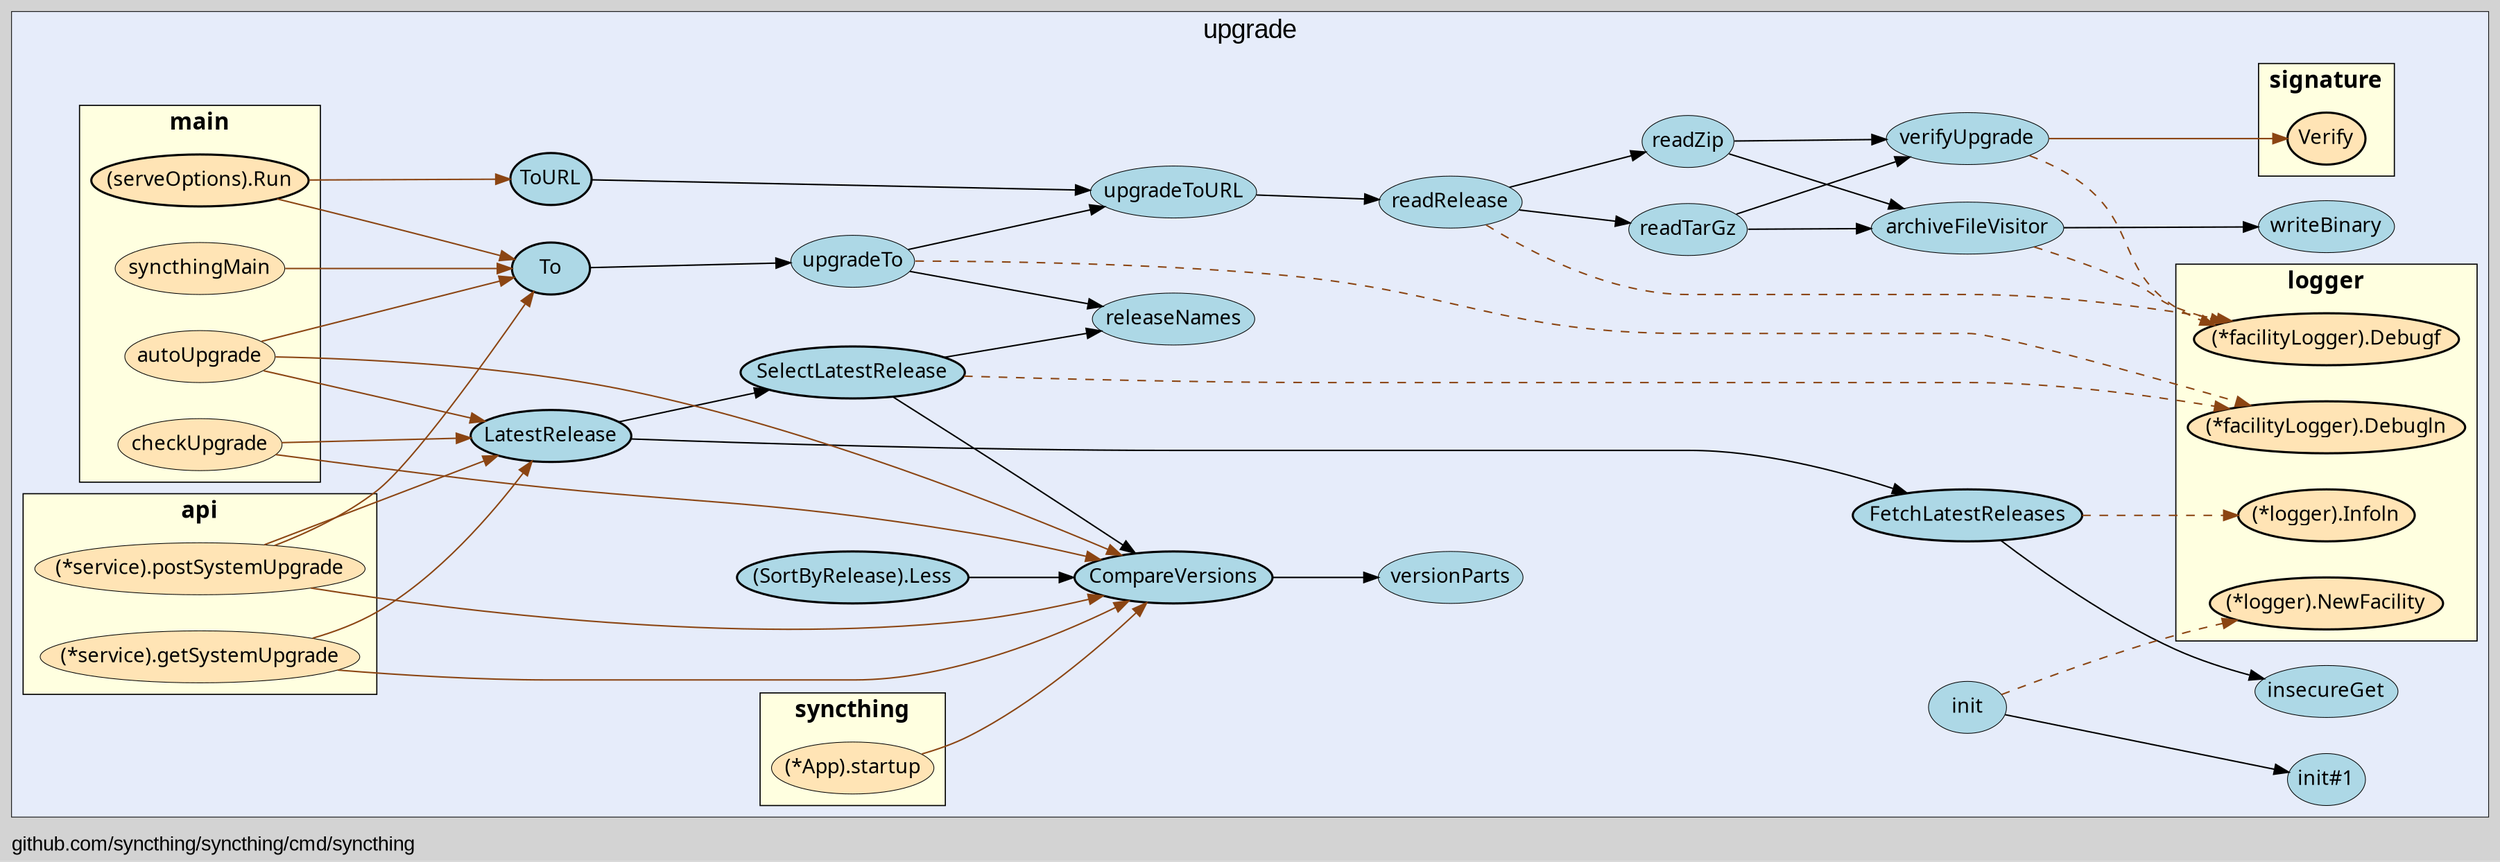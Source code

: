 digraph gocallvis {
    label="github.com/syncthing/syncthing/cmd/syncthing";
    labeljust="l";
    fontname="Arial";
    fontsize="14";
    rankdir="LR";
    bgcolor="lightgray";
    style="solid";
    penwidth="0.5";
    pad="0.0";
    nodesep="0.35";

    node [shape="ellipse" style="filled" fillcolor="honeydew" fontname="Verdana" penwidth="1.0" margin="0.05,0.0"];
    edge [minlen="2"]

    subgraph "cluster_focus" {
        bgcolor="#e6ecfa";
label="upgrade";
labelloc="t";
labeljust="c";
fontsize="18";
        
        "github.com/syncthing/syncthing/lib/upgrade.CompareVersions" [ fillcolor="lightblue" label="CompareVersions" penwidth="1.5" tooltip="github.com/syncthing/syncthing/lib/upgrade.CompareVersions | defined in upgrade_common.go:100\nat upgrade_common.go:101: calling [github.com/syncthing/syncthing/lib/upgrade.versionParts]\nat upgrade_common.go:102: calling [github.com/syncthing/syncthing/lib/upgrade.versionParts]" ]
        "github.com/syncthing/syncthing/lib/upgrade.versionParts" [ penwidth="0.5" tooltip="github.com/syncthing/syncthing/lib/upgrade.versionParts | defined in upgrade_common.go:202" fillcolor="lightblue" label="versionParts" ]
        "(github.com/syncthing/syncthing/lib/upgrade.SortByRelease).Less" [ label="(SortByRelease).Less" penwidth="1.5" tooltip="(github.com/syncthing/syncthing/lib/upgrade.SortByRelease).Less | defined in upgrade_supported.go:119\nat upgrade_supported.go:120: calling [github.com/syncthing/syncthing/lib/upgrade.CompareVersions]" fillcolor="lightblue" ]
        "github.com/syncthing/syncthing/lib/upgrade.FetchLatestReleases" [ fillcolor="lightblue" label="FetchLatestReleases" penwidth="1.5" tooltip="github.com/syncthing/syncthing/lib/upgrade.FetchLatestReleases | defined in upgrade_supported.go:90\nat upgrade_supported.go:104: calling [(*github.com/syncthing/syncthing/lib/logger.logger).Infoln]\nat upgrade_supported.go:97: calling [(*github.com/syncthing/syncthing/lib/logger.logger).Infoln]\nat upgrade_supported.go:93: calling [(*github.com/syncthing/syncthing/lib/logger.logger).Infoln]\nat upgrade_supported.go:91: calling [github.com/syncthing/syncthing/lib/upgrade.insecureGet]" ]
        "github.com/syncthing/syncthing/lib/upgrade.insecureGet" [ penwidth="0.5" tooltip="github.com/syncthing/syncthing/lib/upgrade.insecureGet | defined in upgrade_supported.go:78" fillcolor="lightblue" label="insecureGet" ]
        "github.com/syncthing/syncthing/lib/upgrade.LatestRelease" [ fillcolor="lightblue" label="LatestRelease" penwidth="1.5" tooltip="github.com/syncthing/syncthing/lib/upgrade.LatestRelease | defined in upgrade_supported.go:123\nat upgrade_supported.go:125: calling [github.com/syncthing/syncthing/lib/upgrade.SelectLatestRelease]\nat upgrade_supported.go:124: calling [github.com/syncthing/syncthing/lib/upgrade.FetchLatestReleases]" ]
        "github.com/syncthing/syncthing/lib/upgrade.SelectLatestRelease" [ fillcolor="lightblue" label="SelectLatestRelease" penwidth="1.5" tooltip="github.com/syncthing/syncthing/lib/upgrade.SelectLatestRelease | defined in upgrade_supported.go:128\nat upgrade_supported.go:138: calling [github.com/syncthing/syncthing/lib/upgrade.CompareVersions]\nat upgrade_supported.go:142: calling [github.com/syncthing/syncthing/lib/upgrade.CompareVersions]\nat upgrade_supported.go:148: calling [(*github.com/syncthing/syncthing/lib/logger.facilityLogger).Debugln]\nat upgrade_supported.go:159: calling [(*github.com/syncthing/syncthing/lib/logger.facilityLogger).Debugln]\nat upgrade_supported.go:152: calling [github.com/syncthing/syncthing/lib/upgrade.releaseNames]" ]
        "github.com/syncthing/syncthing/lib/upgrade.releaseNames" [ label="releaseNames" penwidth="0.5" tooltip="github.com/syncthing/syncthing/lib/upgrade.releaseNames | defined in upgrade_common.go:234" fillcolor="lightblue" ]
        "github.com/syncthing/syncthing/lib/upgrade.upgradeTo" [ penwidth="0.5" tooltip="github.com/syncthing/syncthing/lib/upgrade.upgradeTo | defined in upgrade_supported.go:175\nat upgrade_supported.go:176: calling [github.com/syncthing/syncthing/lib/upgrade.releaseNames]\nat upgrade_supported.go:179: calling [(*github.com/syncthing/syncthing/lib/logger.facilityLogger).Debugln]\nat upgrade_supported.go:183: calling [github.com/syncthing/syncthing/lib/upgrade.upgradeToURL]" fillcolor="lightblue" label="upgradeTo" ]
        "github.com/syncthing/syncthing/lib/upgrade.verifyUpgrade" [ label="verifyUpgrade" penwidth="0.5" tooltip="github.com/syncthing/syncthing/lib/upgrade.verifyUpgrade | defined in upgrade_supported.go:368\nat upgrade_supported.go:395: calling [github.com/syncthing/syncthing/lib/signature.Verify]\nat upgrade_supported.go:376: calling [(*github.com/syncthing/syncthing/lib/logger.facilityLogger).Debugf]" fillcolor="lightblue" ]
        "github.com/syncthing/syncthing/lib/upgrade.readZip" [ fillcolor="lightblue" label="readZip" penwidth="0.5" tooltip="github.com/syncthing/syncthing/lib/upgrade.readZip | defined in upgrade_supported.go:285\nat upgrade_supported.go:329: calling [github.com/syncthing/syncthing/lib/upgrade.verifyUpgrade]\nat upgrade_supported.go:318: calling [github.com/syncthing/syncthing/lib/upgrade.archiveFileVisitor]" ]
        "github.com/syncthing/syncthing/lib/upgrade.archiveFileVisitor" [ fillcolor="lightblue" label="archiveFileVisitor" penwidth="0.5" tooltip="github.com/syncthing/syncthing/lib/upgrade.archiveFileVisitor | defined in upgrade_supported.go:338\nat upgrade_supported.go:342: calling [(*github.com/syncthing/syncthing/lib/logger.facilityLogger).Debugf]\nat upgrade_supported.go:358: calling [(*github.com/syncthing/syncthing/lib/logger.facilityLogger).Debugf]\nat upgrade_supported.go:351: calling [(*github.com/syncthing/syncthing/lib/logger.facilityLogger).Debugf]\nat upgrade_supported.go:352: calling [github.com/syncthing/syncthing/lib/upgrade.writeBinary]" ]
        "github.com/syncthing/syncthing/lib/upgrade.writeBinary" [ fillcolor="lightblue" label="writeBinary" penwidth="0.5" tooltip="github.com/syncthing/syncthing/lib/upgrade.writeBinary | defined in upgrade_supported.go:406" ]
        "github.com/syncthing/syncthing/lib/upgrade.readRelease" [ fillcolor="lightblue" label="readRelease" penwidth="0.5" tooltip="github.com/syncthing/syncthing/lib/upgrade.readRelease | defined in upgrade_supported.go:212\nat upgrade_supported.go:229: calling [github.com/syncthing/syncthing/lib/upgrade.readZip]\nat upgrade_supported.go:231: calling [github.com/syncthing/syncthing/lib/upgrade.readTarGz]\nat upgrade_supported.go:213: calling [(*github.com/syncthing/syncthing/lib/logger.facilityLogger).Debugf]" ]
        "github.com/syncthing/syncthing/lib/upgrade.readTarGz" [ fillcolor="lightblue" label="readTarGz" penwidth="0.5" tooltip="github.com/syncthing/syncthing/lib/upgrade.readTarGz | defined in upgrade_supported.go:235\nat upgrade_supported.go:278: calling [github.com/syncthing/syncthing/lib/upgrade.verifyUpgrade]\nat upgrade_supported.go:268: calling [github.com/syncthing/syncthing/lib/upgrade.archiveFileVisitor]" ]
        "github.com/syncthing/syncthing/lib/upgrade.upgradeToURL" [ tooltip="github.com/syncthing/syncthing/lib/upgrade.upgradeToURL | defined in upgrade_supported.go:192\nat upgrade_supported.go:193: calling [github.com/syncthing/syncthing/lib/upgrade.readRelease]" fillcolor="lightblue" label="upgradeToURL" penwidth="0.5" ]
        "github.com/syncthing/syncthing/lib/upgrade.To" [ fillcolor="lightblue" label="To" penwidth="1.5" tooltip="github.com/syncthing/syncthing/lib/upgrade.To | defined in upgrade_common.go:51\nat upgrade_common.go:59: calling [github.com/syncthing/syncthing/lib/upgrade.upgradeTo]" ]
        "github.com/syncthing/syncthing/lib/upgrade.init" [ fillcolor="lightblue" label="init" penwidth="0.5" tooltip="github.com/syncthing/syncthing/lib/upgrade.init | defined in .:0\nat .:0: calling [github.com/syncthing/syncthing/lib/upgrade.init#1]\nat debug.go:14: calling [(*github.com/syncthing/syncthing/lib/logger.logger).NewFacility]" ]
        "github.com/syncthing/syncthing/lib/upgrade.init#1" [ fillcolor="lightblue" label="init#1" penwidth="0.5" tooltip="github.com/syncthing/syncthing/lib/upgrade.init#1 | defined in upgrade_common.go:47" ]
        "github.com/syncthing/syncthing/lib/upgrade.ToURL" [ label="ToURL" penwidth="1.5" tooltip="github.com/syncthing/syncthing/lib/upgrade.ToURL | defined in upgrade_common.go:70\nat upgrade_common.go:78: calling [github.com/syncthing/syncthing/lib/upgrade.upgradeToURL]" fillcolor="lightblue" ]
        
        subgraph "cluster_github.com/syncthing/syncthing/cmd/syncthing" {
        URL="/?f=github.com/syncthing/syncthing/cmd/syncthing";
penwidth="0.8";
fontname="Tahoma bold";
label="main";
rank="sink";
tooltip="package: github.com/syncthing/syncthing/cmd/syncthing";
fontsize="16";
style="filled";
fillcolor="lightyellow";
        
        "github.com/syncthing/syncthing/cmd/syncthing.checkUpgrade" [ fillcolor="moccasin" label="checkUpgrade" penwidth="0.5" tooltip="github.com/syncthing/syncthing/cmd/syncthing.checkUpgrade | defined in main.go:499\nat main.go:505: calling [github.com/syncthing/syncthing/lib/upgrade.LatestRelease]\nat main.go:510: calling [github.com/syncthing/syncthing/lib/upgrade.CompareVersions]" ]
        "github.com/syncthing/syncthing/cmd/syncthing.syncthingMain" [ label="syncthingMain" penwidth="0.5" tooltip="github.com/syncthing/syncthing/cmd/syncthing.syncthingMain | defined in main.go:554\nat main.go:635: calling [github.com/syncthing/syncthing/lib/upgrade.To]" fillcolor="moccasin" ]
        "github.com/syncthing/syncthing/cmd/syncthing.autoUpgrade" [ fillcolor="moccasin" label="autoUpgrade" penwidth="0.5" tooltip="github.com/syncthing/syncthing/cmd/syncthing.autoUpgrade | defined in main.go:856\nat main.go:879: calling [github.com/syncthing/syncthing/lib/upgrade.LatestRelease]\nat main.go:899: calling [github.com/syncthing/syncthing/lib/upgrade.To]\nat main.go:863: calling [github.com/syncthing/syncthing/lib/upgrade.CompareVersions]\nat main.go:892: calling [github.com/syncthing/syncthing/lib/upgrade.CompareVersions]" ]
        "(github.com/syncthing/syncthing/cmd/syncthing.serveOptions).Run" [ fillcolor="moccasin" label="(serveOptions).Run" penwidth="1.5" tooltip="(github.com/syncthing/syncthing/cmd/syncthing.serveOptions).Run | defined in main.go:277\nat main.go:359: calling [github.com/syncthing/syncthing/lib/upgrade.ToURL]\nat main.go:386: calling [github.com/syncthing/syncthing/lib/upgrade.To]" ]
        
    }

        subgraph "cluster_github.com/syncthing/syncthing/lib/api" {
        fontsize="16";
fillcolor="lightyellow";
URL="/?f=github.com/syncthing/syncthing/lib/api";
tooltip="package: github.com/syncthing/syncthing/lib/api";
penwidth="0.8";
style="filled";
fontname="Tahoma bold";
rank="sink";
label="api";
        
        "(*github.com/syncthing/syncthing/lib/api.service).getSystemUpgrade" [ fillcolor="moccasin" label="(*service).getSystemUpgrade" penwidth="0.5" tooltip="(*github.com/syncthing/syncthing/lib/api.service).getSystemUpgrade | defined in api.go:1410\nat api.go:1416: calling [github.com/syncthing/syncthing/lib/upgrade.LatestRelease]\nat api.go:1424: calling [github.com/syncthing/syncthing/lib/upgrade.CompareVersions]\nat api.go:1425: calling [github.com/syncthing/syncthing/lib/upgrade.CompareVersions]" ]
        "(*github.com/syncthing/syncthing/lib/api.service).postSystemUpgrade" [ penwidth="0.5" tooltip="(*github.com/syncthing/syncthing/lib/api.service).postSystemUpgrade | defined in api.go:1456\nat api.go:1458: calling [github.com/syncthing/syncthing/lib/upgrade.LatestRelease]\nat api.go:1465: calling [github.com/syncthing/syncthing/lib/upgrade.CompareVersions]\nat api.go:1466: calling [github.com/syncthing/syncthing/lib/upgrade.To]" fillcolor="moccasin" label="(*service).postSystemUpgrade" ]
        
    }

        subgraph "cluster_github.com/syncthing/syncthing/lib/logger" {
        penwidth="0.8";
style="filled";
fillcolor="lightyellow";
rank="sink";
URL="/?f=github.com/syncthing/syncthing/lib/logger";
fontsize="16";
fontname="Tahoma bold";
label="logger";
tooltip="package: github.com/syncthing/syncthing/lib/logger";
        
        "(*github.com/syncthing/syncthing/lib/logger.logger).Infoln" [ penwidth="1.5" tooltip="(*github.com/syncthing/syncthing/lib/logger.logger).Infoln | defined in logger.go:161" fillcolor="moccasin" label="(*logger).Infoln" ]
        "(*github.com/syncthing/syncthing/lib/logger.facilityLogger).Debugln" [ fillcolor="moccasin" label="(*facilityLogger).Debugln" penwidth="1.5" tooltip="(*github.com/syncthing/syncthing/lib/logger.facilityLogger).Debugln | defined in logger.go:271" ]
        "(*github.com/syncthing/syncthing/lib/logger.facilityLogger).Debugf" [ penwidth="1.5" tooltip="(*github.com/syncthing/syncthing/lib/logger.facilityLogger).Debugf | defined in logger.go:279" fillcolor="moccasin" label="(*facilityLogger).Debugf" ]
        "(*github.com/syncthing/syncthing/lib/logger.logger).NewFacility" [ penwidth="1.5" tooltip="(*github.com/syncthing/syncthing/lib/logger.logger).NewFacility | defined in logger.go:249" fillcolor="moccasin" label="(*logger).NewFacility" ]
        
    }

        subgraph "cluster_github.com/syncthing/syncthing/lib/signature" {
        fontsize="16";
style="filled";
fillcolor="lightyellow";
fontname="Tahoma bold";
rank="sink";
penwidth="0.8";
label="signature";
URL="/?f=github.com/syncthing/syncthing/lib/signature";
tooltip="package: github.com/syncthing/syncthing/lib/signature";
        
        "github.com/syncthing/syncthing/lib/signature.Verify" [ label="Verify" penwidth="1.5" tooltip="github.com/syncthing/syncthing/lib/signature.Verify | defined in signature.go:100" fillcolor="moccasin" ]
        
    }

        subgraph "cluster_github.com/syncthing/syncthing/lib/syncthing" {
        tooltip="package: github.com/syncthing/syncthing/lib/syncthing";
fontsize="16";
rank="sink";
fillcolor="lightyellow";
fontname="Tahoma bold";
label="syncthing";
URL="/?f=github.com/syncthing/syncthing/lib/syncthing";
penwidth="0.8";
style="filled";
        
        "(*github.com/syncthing/syncthing/lib/syncthing.App).startup" [ fillcolor="moccasin" label="(*App).startup" penwidth="0.5" tooltip="(*github.com/syncthing/syncthing/lib/syncthing.App).startup | defined in syncthing.go:124\nat syncthing.go:229: calling [github.com/syncthing/syncthing/lib/upgrade.CompareVersions]" ]
        
    }

    }

    "github.com/syncthing/syncthing/lib/upgrade.SelectLatestRelease" -> "github.com/syncthing/syncthing/lib/upgrade.CompareVersions" [ tooltip="at upgrade_supported.go:138: calling [github.com/syncthing/syncthing/lib/upgrade.CompareVersions]\nat upgrade_supported.go:142: calling [github.com/syncthing/syncthing/lib/upgrade.CompareVersions]" ]
    "github.com/syncthing/syncthing/lib/upgrade.SelectLatestRelease" -> "(*github.com/syncthing/syncthing/lib/logger.facilityLogger).Debugln" [ tooltip="at upgrade_supported.go:148: calling [(*github.com/syncthing/syncthing/lib/logger.facilityLogger).Debugln]\nat upgrade_supported.go:159: calling [(*github.com/syncthing/syncthing/lib/logger.facilityLogger).Debugln]" style="dashed" color="saddlebrown" ]
    "github.com/syncthing/syncthing/lib/upgrade.LatestRelease" -> "github.com/syncthing/syncthing/lib/upgrade.SelectLatestRelease" [ tooltip="at upgrade_supported.go:125: calling [github.com/syncthing/syncthing/lib/upgrade.SelectLatestRelease]" ]
    "(*github.com/syncthing/syncthing/lib/api.service).getSystemUpgrade" -> "github.com/syncthing/syncthing/lib/upgrade.LatestRelease" [ color="saddlebrown" tooltip="at api.go:1416: calling [github.com/syncthing/syncthing/lib/upgrade.LatestRelease]" ]
    "(*github.com/syncthing/syncthing/lib/api.service).postSystemUpgrade" -> "github.com/syncthing/syncthing/lib/upgrade.LatestRelease" [ color="saddlebrown" tooltip="at api.go:1458: calling [github.com/syncthing/syncthing/lib/upgrade.LatestRelease]" ]
    "github.com/syncthing/syncthing/lib/upgrade.archiveFileVisitor" -> "(*github.com/syncthing/syncthing/lib/logger.facilityLogger).Debugf" [ style="dashed" color="saddlebrown" tooltip="at upgrade_supported.go:342: calling [(*github.com/syncthing/syncthing/lib/logger.facilityLogger).Debugf]\nat upgrade_supported.go:358: calling [(*github.com/syncthing/syncthing/lib/logger.facilityLogger).Debugf]\nat upgrade_supported.go:351: calling [(*github.com/syncthing/syncthing/lib/logger.facilityLogger).Debugf]" ]
    "github.com/syncthing/syncthing/lib/upgrade.readRelease" -> "github.com/syncthing/syncthing/lib/upgrade.readZip" [ tooltip="at upgrade_supported.go:229: calling [github.com/syncthing/syncthing/lib/upgrade.readZip]" ]
    "github.com/syncthing/syncthing/lib/upgrade.FetchLatestReleases" -> "(*github.com/syncthing/syncthing/lib/logger.logger).Infoln" [ color="saddlebrown" tooltip="at upgrade_supported.go:104: calling [(*github.com/syncthing/syncthing/lib/logger.logger).Infoln]\nat upgrade_supported.go:97: calling [(*github.com/syncthing/syncthing/lib/logger.logger).Infoln]\nat upgrade_supported.go:93: calling [(*github.com/syncthing/syncthing/lib/logger.logger).Infoln]" style="dashed" ]
    "github.com/syncthing/syncthing/cmd/syncthing.autoUpgrade" -> "github.com/syncthing/syncthing/lib/upgrade.LatestRelease" [ color="saddlebrown" tooltip="at main.go:879: calling [github.com/syncthing/syncthing/lib/upgrade.LatestRelease]" ]
    "github.com/syncthing/syncthing/lib/upgrade.readRelease" -> "github.com/syncthing/syncthing/lib/upgrade.readTarGz" [ tooltip="at upgrade_supported.go:231: calling [github.com/syncthing/syncthing/lib/upgrade.readTarGz]" ]
    "github.com/syncthing/syncthing/lib/upgrade.upgradeTo" -> "github.com/syncthing/syncthing/lib/upgrade.releaseNames" [ tooltip="at upgrade_supported.go:176: calling [github.com/syncthing/syncthing/lib/upgrade.releaseNames]" ]
    "github.com/syncthing/syncthing/lib/upgrade.To" -> "github.com/syncthing/syncthing/lib/upgrade.upgradeTo" [ tooltip="at upgrade_common.go:59: calling [github.com/syncthing/syncthing/lib/upgrade.upgradeTo]" ]
    "github.com/syncthing/syncthing/cmd/syncthing.checkUpgrade" -> "github.com/syncthing/syncthing/lib/upgrade.LatestRelease" [ color="saddlebrown" tooltip="at main.go:505: calling [github.com/syncthing/syncthing/lib/upgrade.LatestRelease]" ]
    "(github.com/syncthing/syncthing/lib/upgrade.SortByRelease).Less" -> "github.com/syncthing/syncthing/lib/upgrade.CompareVersions" [ tooltip="at upgrade_supported.go:120: calling [github.com/syncthing/syncthing/lib/upgrade.CompareVersions]" ]
    "github.com/syncthing/syncthing/lib/upgrade.readTarGz" -> "github.com/syncthing/syncthing/lib/upgrade.verifyUpgrade" [ tooltip="at upgrade_supported.go:278: calling [github.com/syncthing/syncthing/lib/upgrade.verifyUpgrade]" ]
    "github.com/syncthing/syncthing/lib/upgrade.readTarGz" -> "github.com/syncthing/syncthing/lib/upgrade.archiveFileVisitor" [ tooltip="at upgrade_supported.go:268: calling [github.com/syncthing/syncthing/lib/upgrade.archiveFileVisitor]" ]
    "(github.com/syncthing/syncthing/cmd/syncthing.serveOptions).Run" -> "github.com/syncthing/syncthing/lib/upgrade.ToURL" [ tooltip="at main.go:359: calling [github.com/syncthing/syncthing/lib/upgrade.ToURL]" color="saddlebrown" ]
    "(github.com/syncthing/syncthing/cmd/syncthing.serveOptions).Run" -> "github.com/syncthing/syncthing/lib/upgrade.To" [ color="saddlebrown" tooltip="at main.go:386: calling [github.com/syncthing/syncthing/lib/upgrade.To]" ]
    "(*github.com/syncthing/syncthing/lib/api.service).postSystemUpgrade" -> "github.com/syncthing/syncthing/lib/upgrade.CompareVersions" [ tooltip="at api.go:1465: calling [github.com/syncthing/syncthing/lib/upgrade.CompareVersions]" color="saddlebrown" ]
    "github.com/syncthing/syncthing/lib/upgrade.readZip" -> "github.com/syncthing/syncthing/lib/upgrade.verifyUpgrade" [ tooltip="at upgrade_supported.go:329: calling [github.com/syncthing/syncthing/lib/upgrade.verifyUpgrade]" ]
    "github.com/syncthing/syncthing/lib/upgrade.FetchLatestReleases" -> "github.com/syncthing/syncthing/lib/upgrade.insecureGet" [ tooltip="at upgrade_supported.go:91: calling [github.com/syncthing/syncthing/lib/upgrade.insecureGet]" ]
    "github.com/syncthing/syncthing/lib/upgrade.SelectLatestRelease" -> "github.com/syncthing/syncthing/lib/upgrade.releaseNames" [ tooltip="at upgrade_supported.go:152: calling [github.com/syncthing/syncthing/lib/upgrade.releaseNames]" ]
    "github.com/syncthing/syncthing/lib/upgrade.verifyUpgrade" -> "github.com/syncthing/syncthing/lib/signature.Verify" [ color="saddlebrown" tooltip="at upgrade_supported.go:395: calling [github.com/syncthing/syncthing/lib/signature.Verify]" ]
    "github.com/syncthing/syncthing/lib/upgrade.upgradeTo" -> "(*github.com/syncthing/syncthing/lib/logger.facilityLogger).Debugln" [ style="dashed" color="saddlebrown" tooltip="at upgrade_supported.go:179: calling [(*github.com/syncthing/syncthing/lib/logger.facilityLogger).Debugln]" ]
    "(*github.com/syncthing/syncthing/lib/api.service).postSystemUpgrade" -> "github.com/syncthing/syncthing/lib/upgrade.To" [ color="saddlebrown" tooltip="at api.go:1466: calling [github.com/syncthing/syncthing/lib/upgrade.To]" ]
    "github.com/syncthing/syncthing/cmd/syncthing.autoUpgrade" -> "github.com/syncthing/syncthing/lib/upgrade.To" [ color="saddlebrown" tooltip="at main.go:899: calling [github.com/syncthing/syncthing/lib/upgrade.To]" ]
    "github.com/syncthing/syncthing/lib/upgrade.LatestRelease" -> "github.com/syncthing/syncthing/lib/upgrade.FetchLatestReleases" [ tooltip="at upgrade_supported.go:124: calling [github.com/syncthing/syncthing/lib/upgrade.FetchLatestReleases]" ]
    "github.com/syncthing/syncthing/lib/upgrade.archiveFileVisitor" -> "github.com/syncthing/syncthing/lib/upgrade.writeBinary" [ tooltip="at upgrade_supported.go:352: calling [github.com/syncthing/syncthing/lib/upgrade.writeBinary]" ]
    "github.com/syncthing/syncthing/lib/upgrade.init" -> "github.com/syncthing/syncthing/lib/upgrade.init#1" [ tooltip="at .:0: calling [github.com/syncthing/syncthing/lib/upgrade.init#1]" ]
    "(*github.com/syncthing/syncthing/lib/syncthing.App).startup" -> "github.com/syncthing/syncthing/lib/upgrade.CompareVersions" [ color="saddlebrown" tooltip="at syncthing.go:229: calling [github.com/syncthing/syncthing/lib/upgrade.CompareVersions]" ]
    "github.com/syncthing/syncthing/lib/upgrade.CompareVersions" -> "github.com/syncthing/syncthing/lib/upgrade.versionParts" [ tooltip="at upgrade_common.go:101: calling [github.com/syncthing/syncthing/lib/upgrade.versionParts]\nat upgrade_common.go:102: calling [github.com/syncthing/syncthing/lib/upgrade.versionParts]" ]
    "github.com/syncthing/syncthing/lib/upgrade.readZip" -> "github.com/syncthing/syncthing/lib/upgrade.archiveFileVisitor" [ tooltip="at upgrade_supported.go:318: calling [github.com/syncthing/syncthing/lib/upgrade.archiveFileVisitor]" ]
    "github.com/syncthing/syncthing/lib/upgrade.upgradeTo" -> "github.com/syncthing/syncthing/lib/upgrade.upgradeToURL" [ tooltip="at upgrade_supported.go:183: calling [github.com/syncthing/syncthing/lib/upgrade.upgradeToURL]" ]
    "github.com/syncthing/syncthing/cmd/syncthing.checkUpgrade" -> "github.com/syncthing/syncthing/lib/upgrade.CompareVersions" [ color="saddlebrown" tooltip="at main.go:510: calling [github.com/syncthing/syncthing/lib/upgrade.CompareVersions]" ]
    "(*github.com/syncthing/syncthing/lib/api.service).getSystemUpgrade" -> "github.com/syncthing/syncthing/lib/upgrade.CompareVersions" [ color="saddlebrown" tooltip="at api.go:1424: calling [github.com/syncthing/syncthing/lib/upgrade.CompareVersions]\nat api.go:1425: calling [github.com/syncthing/syncthing/lib/upgrade.CompareVersions]" ]
    "github.com/syncthing/syncthing/lib/upgrade.readRelease" -> "(*github.com/syncthing/syncthing/lib/logger.facilityLogger).Debugf" [ style="dashed" color="saddlebrown" tooltip="at upgrade_supported.go:213: calling [(*github.com/syncthing/syncthing/lib/logger.facilityLogger).Debugf]" ]
    "github.com/syncthing/syncthing/lib/upgrade.upgradeToURL" -> "github.com/syncthing/syncthing/lib/upgrade.readRelease" [ tooltip="at upgrade_supported.go:193: calling [github.com/syncthing/syncthing/lib/upgrade.readRelease]" ]
    "github.com/syncthing/syncthing/lib/upgrade.init" -> "(*github.com/syncthing/syncthing/lib/logger.logger).NewFacility" [ style="dashed" color="saddlebrown" tooltip="at debug.go:14: calling [(*github.com/syncthing/syncthing/lib/logger.logger).NewFacility]" ]
    "github.com/syncthing/syncthing/cmd/syncthing.syncthingMain" -> "github.com/syncthing/syncthing/lib/upgrade.To" [ color="saddlebrown" tooltip="at main.go:635: calling [github.com/syncthing/syncthing/lib/upgrade.To]" ]
    "github.com/syncthing/syncthing/cmd/syncthing.autoUpgrade" -> "github.com/syncthing/syncthing/lib/upgrade.CompareVersions" [ color="saddlebrown" tooltip="at main.go:863: calling [github.com/syncthing/syncthing/lib/upgrade.CompareVersions]\nat main.go:892: calling [github.com/syncthing/syncthing/lib/upgrade.CompareVersions]" ]
    "github.com/syncthing/syncthing/lib/upgrade.ToURL" -> "github.com/syncthing/syncthing/lib/upgrade.upgradeToURL" [ tooltip="at upgrade_common.go:78: calling [github.com/syncthing/syncthing/lib/upgrade.upgradeToURL]" ]
    "github.com/syncthing/syncthing/lib/upgrade.verifyUpgrade" -> "(*github.com/syncthing/syncthing/lib/logger.facilityLogger).Debugf" [ style="dashed" color="saddlebrown" tooltip="at upgrade_supported.go:376: calling [(*github.com/syncthing/syncthing/lib/logger.facilityLogger).Debugf]" ]
}
